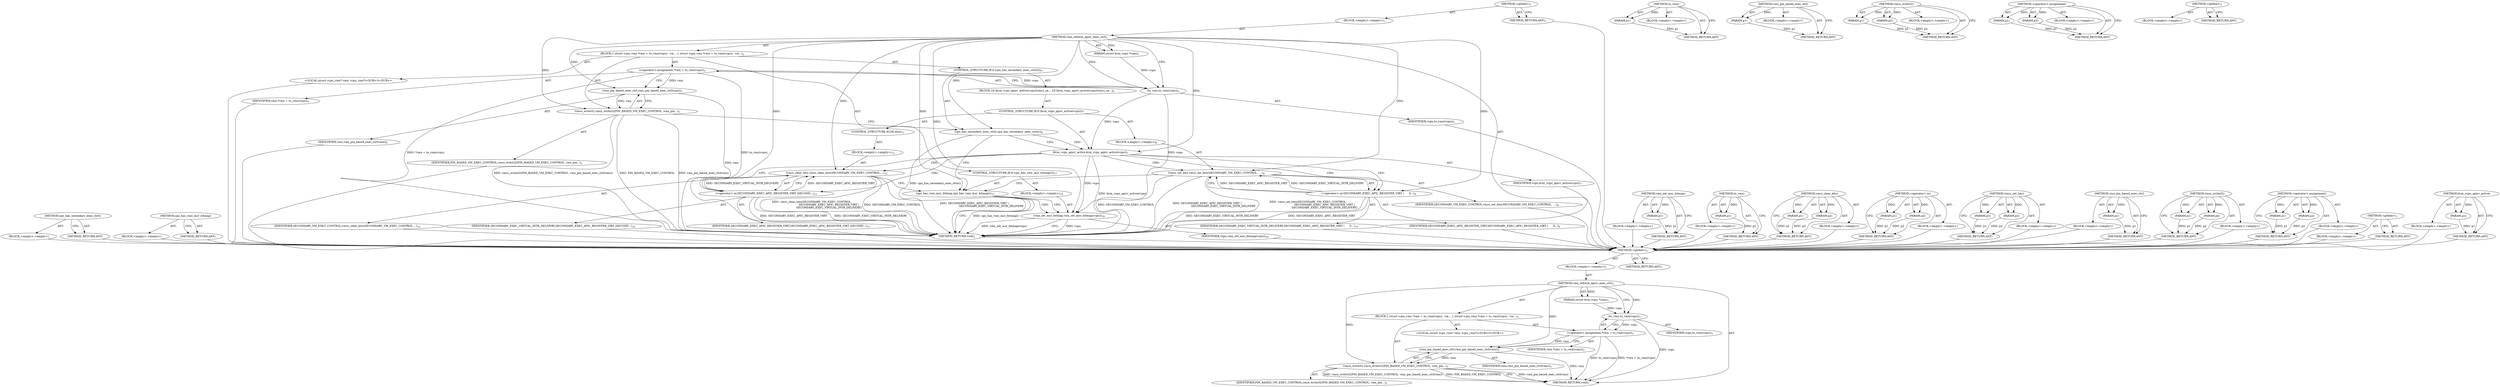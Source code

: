 digraph "kvm_vcpu_apicv_active" {
vulnerable_6 [label=<(METHOD,&lt;global&gt;)<SUB>1</SUB>>];
vulnerable_7 [label=<(BLOCK,&lt;empty&gt;,&lt;empty&gt;)<SUB>1</SUB>>];
vulnerable_8 [label=<(METHOD,vmx_refresh_apicv_exec_ctrl)<SUB>1</SUB>>];
vulnerable_9 [label=<(PARAM,struct kvm_vcpu *vcpu)<SUB>1</SUB>>];
vulnerable_10 [label=<(BLOCK,{
 	struct vcpu_vmx *vmx = to_vmx(vcpu);
 
 	vm...,{
 	struct vcpu_vmx *vmx = to_vmx(vcpu);
 
 	vm...)<SUB>2</SUB>>];
vulnerable_11 [label="<(LOCAL,struct vcpu_vmx* vmx: vcpu_vmx*)<SUB>3</SUB>>"];
vulnerable_12 [label=<(&lt;operator&gt;.assignment,*vmx = to_vmx(vcpu))<SUB>3</SUB>>];
vulnerable_13 [label=<(IDENTIFIER,vmx,*vmx = to_vmx(vcpu))<SUB>3</SUB>>];
vulnerable_14 [label=<(to_vmx,to_vmx(vcpu))<SUB>3</SUB>>];
vulnerable_15 [label=<(IDENTIFIER,vcpu,to_vmx(vcpu))<SUB>3</SUB>>];
vulnerable_16 [label=<(vmcs_write32,vmcs_write32(PIN_BASED_VM_EXEC_CONTROL, vmx_pin...)<SUB>5</SUB>>];
vulnerable_17 [label=<(IDENTIFIER,PIN_BASED_VM_EXEC_CONTROL,vmcs_write32(PIN_BASED_VM_EXEC_CONTROL, vmx_pin...)<SUB>5</SUB>>];
vulnerable_18 [label=<(vmx_pin_based_exec_ctrl,vmx_pin_based_exec_ctrl(vmx))<SUB>5</SUB>>];
vulnerable_19 [label=<(IDENTIFIER,vmx,vmx_pin_based_exec_ctrl(vmx))<SUB>5</SUB>>];
vulnerable_20 [label=<(METHOD_RETURN,void)<SUB>1</SUB>>];
vulnerable_22 [label=<(METHOD_RETURN,ANY)<SUB>1</SUB>>];
vulnerable_44 [label=<(METHOD,to_vmx)>];
vulnerable_45 [label=<(PARAM,p1)>];
vulnerable_46 [label=<(BLOCK,&lt;empty&gt;,&lt;empty&gt;)>];
vulnerable_47 [label=<(METHOD_RETURN,ANY)>];
vulnerable_53 [label=<(METHOD,vmx_pin_based_exec_ctrl)>];
vulnerable_54 [label=<(PARAM,p1)>];
vulnerable_55 [label=<(BLOCK,&lt;empty&gt;,&lt;empty&gt;)>];
vulnerable_56 [label=<(METHOD_RETURN,ANY)>];
vulnerable_48 [label=<(METHOD,vmcs_write32)>];
vulnerable_49 [label=<(PARAM,p1)>];
vulnerable_50 [label=<(PARAM,p2)>];
vulnerable_51 [label=<(BLOCK,&lt;empty&gt;,&lt;empty&gt;)>];
vulnerable_52 [label=<(METHOD_RETURN,ANY)>];
vulnerable_39 [label=<(METHOD,&lt;operator&gt;.assignment)>];
vulnerable_40 [label=<(PARAM,p1)>];
vulnerable_41 [label=<(PARAM,p2)>];
vulnerable_42 [label=<(BLOCK,&lt;empty&gt;,&lt;empty&gt;)>];
vulnerable_43 [label=<(METHOD_RETURN,ANY)>];
vulnerable_33 [label=<(METHOD,&lt;global&gt;)<SUB>1</SUB>>];
vulnerable_34 [label=<(BLOCK,&lt;empty&gt;,&lt;empty&gt;)>];
vulnerable_35 [label=<(METHOD_RETURN,ANY)>];
fixed_81 [label=<(METHOD,cpu_has_secondary_exec_ctrls)>];
fixed_82 [label=<(BLOCK,&lt;empty&gt;,&lt;empty&gt;)>];
fixed_83 [label=<(METHOD_RETURN,ANY)>];
fixed_103 [label=<(METHOD,cpu_has_vmx_msr_bitmap)>];
fixed_104 [label=<(BLOCK,&lt;empty&gt;,&lt;empty&gt;)>];
fixed_105 [label=<(METHOD_RETURN,ANY)>];
fixed_6 [label=<(METHOD,&lt;global&gt;)<SUB>1</SUB>>];
fixed_7 [label=<(BLOCK,&lt;empty&gt;,&lt;empty&gt;)<SUB>1</SUB>>];
fixed_8 [label=<(METHOD,vmx_refresh_apicv_exec_ctrl)<SUB>1</SUB>>];
fixed_9 [label=<(PARAM,struct kvm_vcpu *vcpu)<SUB>1</SUB>>];
fixed_10 [label=<(BLOCK,{
 	struct vcpu_vmx *vmx = to_vmx(vcpu);
 
 	vm...,{
 	struct vcpu_vmx *vmx = to_vmx(vcpu);
 
 	vm...)<SUB>2</SUB>>];
fixed_11 [label="<(LOCAL,struct vcpu_vmx* vmx: vcpu_vmx*)<SUB>3</SUB>>"];
fixed_12 [label=<(&lt;operator&gt;.assignment,*vmx = to_vmx(vcpu))<SUB>3</SUB>>];
fixed_13 [label=<(IDENTIFIER,vmx,*vmx = to_vmx(vcpu))<SUB>3</SUB>>];
fixed_14 [label=<(to_vmx,to_vmx(vcpu))<SUB>3</SUB>>];
fixed_15 [label=<(IDENTIFIER,vcpu,to_vmx(vcpu))<SUB>3</SUB>>];
fixed_16 [label=<(vmcs_write32,vmcs_write32(PIN_BASED_VM_EXEC_CONTROL, vmx_pin...)<SUB>5</SUB>>];
fixed_17 [label=<(IDENTIFIER,PIN_BASED_VM_EXEC_CONTROL,vmcs_write32(PIN_BASED_VM_EXEC_CONTROL, vmx_pin...)<SUB>5</SUB>>];
fixed_18 [label=<(vmx_pin_based_exec_ctrl,vmx_pin_based_exec_ctrl(vmx))<SUB>5</SUB>>];
fixed_19 [label=<(IDENTIFIER,vmx,vmx_pin_based_exec_ctrl(vmx))<SUB>5</SUB>>];
fixed_20 [label=<(CONTROL_STRUCTURE,IF,if (cpu_has_secondary_exec_ctrls()))<SUB>6</SUB>>];
fixed_21 [label=<(cpu_has_secondary_exec_ctrls,cpu_has_secondary_exec_ctrls())<SUB>6</SUB>>];
fixed_22 [label=<(BLOCK,{
		if (kvm_vcpu_apicv_active(vcpu))
			vmcs_se...,{
		if (kvm_vcpu_apicv_active(vcpu))
			vmcs_se...)<SUB>6</SUB>>];
fixed_23 [label=<(CONTROL_STRUCTURE,IF,if (kvm_vcpu_apicv_active(vcpu)))<SUB>7</SUB>>];
fixed_24 [label=<(kvm_vcpu_apicv_active,kvm_vcpu_apicv_active(vcpu))<SUB>7</SUB>>];
fixed_25 [label=<(IDENTIFIER,vcpu,kvm_vcpu_apicv_active(vcpu))<SUB>7</SUB>>];
fixed_26 [label=<(BLOCK,&lt;empty&gt;,&lt;empty&gt;)<SUB>8</SUB>>];
fixed_27 [label=<(vmcs_set_bits,vmcs_set_bits(SECONDARY_VM_EXEC_CONTROL,
				  ...)<SUB>8</SUB>>];
fixed_28 [label=<(IDENTIFIER,SECONDARY_VM_EXEC_CONTROL,vmcs_set_bits(SECONDARY_VM_EXEC_CONTROL,
				  ...)<SUB>8</SUB>>];
fixed_29 [label=<(&lt;operator&gt;.or,SECONDARY_EXEC_APIC_REGISTER_VIRT |
				      S...)<SUB>9</SUB>>];
fixed_30 [label=<(IDENTIFIER,SECONDARY_EXEC_APIC_REGISTER_VIRT,SECONDARY_EXEC_APIC_REGISTER_VIRT |
				      S...)<SUB>9</SUB>>];
fixed_31 [label=<(IDENTIFIER,SECONDARY_EXEC_VIRTUAL_INTR_DELIVERY,SECONDARY_EXEC_APIC_REGISTER_VIRT |
				      S...)<SUB>10</SUB>>];
fixed_32 [label=<(CONTROL_STRUCTURE,ELSE,else)<SUB>12</SUB>>];
fixed_33 [label=<(BLOCK,&lt;empty&gt;,&lt;empty&gt;)<SUB>12</SUB>>];
fixed_34 [label=<(vmcs_clear_bits,vmcs_clear_bits(SECONDARY_VM_EXEC_CONTROL,
				...)<SUB>12</SUB>>];
fixed_35 [label=<(IDENTIFIER,SECONDARY_VM_EXEC_CONTROL,vmcs_clear_bits(SECONDARY_VM_EXEC_CONTROL,
				...)<SUB>12</SUB>>];
fixed_36 [label=<(&lt;operator&gt;.or,SECONDARY_EXEC_APIC_REGISTER_VIRT |
					SECOND...)<SUB>13</SUB>>];
fixed_37 [label=<(IDENTIFIER,SECONDARY_EXEC_APIC_REGISTER_VIRT,SECONDARY_EXEC_APIC_REGISTER_VIRT |
					SECOND...)<SUB>13</SUB>>];
fixed_38 [label=<(IDENTIFIER,SECONDARY_EXEC_VIRTUAL_INTR_DELIVERY,SECONDARY_EXEC_APIC_REGISTER_VIRT |
					SECOND...)<SUB>14</SUB>>];
fixed_39 [label=<(CONTROL_STRUCTURE,IF,if (cpu_has_vmx_msr_bitmap()))<SUB>17</SUB>>];
fixed_40 [label=<(cpu_has_vmx_msr_bitmap,cpu_has_vmx_msr_bitmap())<SUB>17</SUB>>];
fixed_41 [label=<(BLOCK,&lt;empty&gt;,&lt;empty&gt;)<SUB>18</SUB>>];
fixed_42 [label=<(vmx_set_msr_bitmap,vmx_set_msr_bitmap(vcpu))<SUB>18</SUB>>];
fixed_43 [label=<(IDENTIFIER,vcpu,vmx_set_msr_bitmap(vcpu))<SUB>18</SUB>>];
fixed_44 [label=<(METHOD_RETURN,void)<SUB>1</SUB>>];
fixed_46 [label=<(METHOD_RETURN,ANY)<SUB>1</SUB>>];
fixed_106 [label=<(METHOD,vmx_set_msr_bitmap)>];
fixed_107 [label=<(PARAM,p1)>];
fixed_108 [label=<(BLOCK,&lt;empty&gt;,&lt;empty&gt;)>];
fixed_109 [label=<(METHOD_RETURN,ANY)>];
fixed_68 [label=<(METHOD,to_vmx)>];
fixed_69 [label=<(PARAM,p1)>];
fixed_70 [label=<(BLOCK,&lt;empty&gt;,&lt;empty&gt;)>];
fixed_71 [label=<(METHOD_RETURN,ANY)>];
fixed_98 [label=<(METHOD,vmcs_clear_bits)>];
fixed_99 [label=<(PARAM,p1)>];
fixed_100 [label=<(PARAM,p2)>];
fixed_101 [label=<(BLOCK,&lt;empty&gt;,&lt;empty&gt;)>];
fixed_102 [label=<(METHOD_RETURN,ANY)>];
fixed_93 [label=<(METHOD,&lt;operator&gt;.or)>];
fixed_94 [label=<(PARAM,p1)>];
fixed_95 [label=<(PARAM,p2)>];
fixed_96 [label=<(BLOCK,&lt;empty&gt;,&lt;empty&gt;)>];
fixed_97 [label=<(METHOD_RETURN,ANY)>];
fixed_88 [label=<(METHOD,vmcs_set_bits)>];
fixed_89 [label=<(PARAM,p1)>];
fixed_90 [label=<(PARAM,p2)>];
fixed_91 [label=<(BLOCK,&lt;empty&gt;,&lt;empty&gt;)>];
fixed_92 [label=<(METHOD_RETURN,ANY)>];
fixed_77 [label=<(METHOD,vmx_pin_based_exec_ctrl)>];
fixed_78 [label=<(PARAM,p1)>];
fixed_79 [label=<(BLOCK,&lt;empty&gt;,&lt;empty&gt;)>];
fixed_80 [label=<(METHOD_RETURN,ANY)>];
fixed_72 [label=<(METHOD,vmcs_write32)>];
fixed_73 [label=<(PARAM,p1)>];
fixed_74 [label=<(PARAM,p2)>];
fixed_75 [label=<(BLOCK,&lt;empty&gt;,&lt;empty&gt;)>];
fixed_76 [label=<(METHOD_RETURN,ANY)>];
fixed_63 [label=<(METHOD,&lt;operator&gt;.assignment)>];
fixed_64 [label=<(PARAM,p1)>];
fixed_65 [label=<(PARAM,p2)>];
fixed_66 [label=<(BLOCK,&lt;empty&gt;,&lt;empty&gt;)>];
fixed_67 [label=<(METHOD_RETURN,ANY)>];
fixed_57 [label=<(METHOD,&lt;global&gt;)<SUB>1</SUB>>];
fixed_58 [label=<(BLOCK,&lt;empty&gt;,&lt;empty&gt;)>];
fixed_59 [label=<(METHOD_RETURN,ANY)>];
fixed_84 [label=<(METHOD,kvm_vcpu_apicv_active)>];
fixed_85 [label=<(PARAM,p1)>];
fixed_86 [label=<(BLOCK,&lt;empty&gt;,&lt;empty&gt;)>];
fixed_87 [label=<(METHOD_RETURN,ANY)>];
vulnerable_6 -> vulnerable_7  [key=0, label="AST: "];
vulnerable_6 -> vulnerable_22  [key=0, label="AST: "];
vulnerable_6 -> vulnerable_22  [key=1, label="CFG: "];
vulnerable_7 -> vulnerable_8  [key=0, label="AST: "];
vulnerable_8 -> vulnerable_9  [key=0, label="AST: "];
vulnerable_8 -> vulnerable_9  [key=1, label="DDG: "];
vulnerable_8 -> vulnerable_10  [key=0, label="AST: "];
vulnerable_8 -> vulnerable_20  [key=0, label="AST: "];
vulnerable_8 -> vulnerable_14  [key=0, label="CFG: "];
vulnerable_8 -> vulnerable_14  [key=1, label="DDG: "];
vulnerable_8 -> vulnerable_16  [key=0, label="DDG: "];
vulnerable_8 -> vulnerable_18  [key=0, label="DDG: "];
vulnerable_9 -> vulnerable_14  [key=0, label="DDG: vcpu"];
vulnerable_10 -> vulnerable_11  [key=0, label="AST: "];
vulnerable_10 -> vulnerable_12  [key=0, label="AST: "];
vulnerable_10 -> vulnerable_16  [key=0, label="AST: "];
vulnerable_12 -> vulnerable_13  [key=0, label="AST: "];
vulnerable_12 -> vulnerable_14  [key=0, label="AST: "];
vulnerable_12 -> vulnerable_18  [key=0, label="CFG: "];
vulnerable_12 -> vulnerable_18  [key=1, label="DDG: vmx"];
vulnerable_12 -> vulnerable_20  [key=0, label="DDG: to_vmx(vcpu)"];
vulnerable_12 -> vulnerable_20  [key=1, label="DDG: *vmx = to_vmx(vcpu)"];
vulnerable_14 -> vulnerable_15  [key=0, label="AST: "];
vulnerable_14 -> vulnerable_12  [key=0, label="CFG: "];
vulnerable_14 -> vulnerable_12  [key=1, label="DDG: vcpu"];
vulnerable_14 -> vulnerable_20  [key=0, label="DDG: vcpu"];
vulnerable_16 -> vulnerable_17  [key=0, label="AST: "];
vulnerable_16 -> vulnerable_18  [key=0, label="AST: "];
vulnerable_16 -> vulnerable_20  [key=0, label="CFG: "];
vulnerable_16 -> vulnerable_20  [key=1, label="DDG: vmx_pin_based_exec_ctrl(vmx)"];
vulnerable_16 -> vulnerable_20  [key=2, label="DDG: vmcs_write32(PIN_BASED_VM_EXEC_CONTROL, vmx_pin_based_exec_ctrl(vmx))"];
vulnerable_16 -> vulnerable_20  [key=3, label="DDG: PIN_BASED_VM_EXEC_CONTROL"];
vulnerable_18 -> vulnerable_19  [key=0, label="AST: "];
vulnerable_18 -> vulnerable_16  [key=0, label="CFG: "];
vulnerable_18 -> vulnerable_16  [key=1, label="DDG: vmx"];
vulnerable_18 -> vulnerable_20  [key=0, label="DDG: vmx"];
vulnerable_44 -> vulnerable_45  [key=0, label="AST: "];
vulnerable_44 -> vulnerable_45  [key=1, label="DDG: "];
vulnerable_44 -> vulnerable_46  [key=0, label="AST: "];
vulnerable_44 -> vulnerable_47  [key=0, label="AST: "];
vulnerable_44 -> vulnerable_47  [key=1, label="CFG: "];
vulnerable_45 -> vulnerable_47  [key=0, label="DDG: p1"];
vulnerable_53 -> vulnerable_54  [key=0, label="AST: "];
vulnerable_53 -> vulnerable_54  [key=1, label="DDG: "];
vulnerable_53 -> vulnerable_55  [key=0, label="AST: "];
vulnerable_53 -> vulnerable_56  [key=0, label="AST: "];
vulnerable_53 -> vulnerable_56  [key=1, label="CFG: "];
vulnerable_54 -> vulnerable_56  [key=0, label="DDG: p1"];
vulnerable_48 -> vulnerable_49  [key=0, label="AST: "];
vulnerable_48 -> vulnerable_49  [key=1, label="DDG: "];
vulnerable_48 -> vulnerable_51  [key=0, label="AST: "];
vulnerable_48 -> vulnerable_50  [key=0, label="AST: "];
vulnerable_48 -> vulnerable_50  [key=1, label="DDG: "];
vulnerable_48 -> vulnerable_52  [key=0, label="AST: "];
vulnerable_48 -> vulnerable_52  [key=1, label="CFG: "];
vulnerable_49 -> vulnerable_52  [key=0, label="DDG: p1"];
vulnerable_50 -> vulnerable_52  [key=0, label="DDG: p2"];
vulnerable_39 -> vulnerable_40  [key=0, label="AST: "];
vulnerable_39 -> vulnerable_40  [key=1, label="DDG: "];
vulnerable_39 -> vulnerable_42  [key=0, label="AST: "];
vulnerable_39 -> vulnerable_41  [key=0, label="AST: "];
vulnerable_39 -> vulnerable_41  [key=1, label="DDG: "];
vulnerable_39 -> vulnerable_43  [key=0, label="AST: "];
vulnerable_39 -> vulnerable_43  [key=1, label="CFG: "];
vulnerable_40 -> vulnerable_43  [key=0, label="DDG: p1"];
vulnerable_41 -> vulnerable_43  [key=0, label="DDG: p2"];
vulnerable_33 -> vulnerable_34  [key=0, label="AST: "];
vulnerable_33 -> vulnerable_35  [key=0, label="AST: "];
vulnerable_33 -> vulnerable_35  [key=1, label="CFG: "];
fixed_81 -> fixed_82  [key=0, label="AST: "];
fixed_81 -> fixed_83  [key=0, label="AST: "];
fixed_81 -> fixed_83  [key=1, label="CFG: "];
fixed_82 -> vulnerable_6  [key=0];
fixed_83 -> vulnerable_6  [key=0];
fixed_103 -> fixed_104  [key=0, label="AST: "];
fixed_103 -> fixed_105  [key=0, label="AST: "];
fixed_103 -> fixed_105  [key=1, label="CFG: "];
fixed_104 -> vulnerable_6  [key=0];
fixed_105 -> vulnerable_6  [key=0];
fixed_6 -> fixed_7  [key=0, label="AST: "];
fixed_6 -> fixed_46  [key=0, label="AST: "];
fixed_6 -> fixed_46  [key=1, label="CFG: "];
fixed_7 -> fixed_8  [key=0, label="AST: "];
fixed_8 -> fixed_9  [key=0, label="AST: "];
fixed_8 -> fixed_9  [key=1, label="DDG: "];
fixed_8 -> fixed_10  [key=0, label="AST: "];
fixed_8 -> fixed_44  [key=0, label="AST: "];
fixed_8 -> fixed_14  [key=0, label="CFG: "];
fixed_8 -> fixed_14  [key=1, label="DDG: "];
fixed_8 -> fixed_16  [key=0, label="DDG: "];
fixed_8 -> fixed_21  [key=0, label="DDG: "];
fixed_8 -> fixed_40  [key=0, label="DDG: "];
fixed_8 -> fixed_18  [key=0, label="DDG: "];
fixed_8 -> fixed_42  [key=0, label="DDG: "];
fixed_8 -> fixed_24  [key=0, label="DDG: "];
fixed_8 -> fixed_27  [key=0, label="DDG: "];
fixed_8 -> fixed_29  [key=0, label="DDG: "];
fixed_8 -> fixed_34  [key=0, label="DDG: "];
fixed_8 -> fixed_36  [key=0, label="DDG: "];
fixed_9 -> fixed_14  [key=0, label="DDG: vcpu"];
fixed_10 -> fixed_11  [key=0, label="AST: "];
fixed_10 -> fixed_12  [key=0, label="AST: "];
fixed_10 -> fixed_16  [key=0, label="AST: "];
fixed_10 -> fixed_20  [key=0, label="AST: "];
fixed_10 -> fixed_39  [key=0, label="AST: "];
fixed_11 -> vulnerable_6  [key=0];
fixed_12 -> fixed_13  [key=0, label="AST: "];
fixed_12 -> fixed_14  [key=0, label="AST: "];
fixed_12 -> fixed_18  [key=0, label="CFG: "];
fixed_12 -> fixed_18  [key=1, label="DDG: vmx"];
fixed_12 -> fixed_44  [key=0, label="DDG: to_vmx(vcpu)"];
fixed_12 -> fixed_44  [key=1, label="DDG: *vmx = to_vmx(vcpu)"];
fixed_13 -> vulnerable_6  [key=0];
fixed_14 -> fixed_15  [key=0, label="AST: "];
fixed_14 -> fixed_12  [key=0, label="CFG: "];
fixed_14 -> fixed_12  [key=1, label="DDG: vcpu"];
fixed_14 -> fixed_42  [key=0, label="DDG: vcpu"];
fixed_14 -> fixed_24  [key=0, label="DDG: vcpu"];
fixed_15 -> vulnerable_6  [key=0];
fixed_16 -> fixed_17  [key=0, label="AST: "];
fixed_16 -> fixed_18  [key=0, label="AST: "];
fixed_16 -> fixed_21  [key=0, label="CFG: "];
fixed_16 -> fixed_44  [key=0, label="DDG: vmx_pin_based_exec_ctrl(vmx)"];
fixed_16 -> fixed_44  [key=1, label="DDG: vmcs_write32(PIN_BASED_VM_EXEC_CONTROL, vmx_pin_based_exec_ctrl(vmx))"];
fixed_16 -> fixed_44  [key=2, label="DDG: PIN_BASED_VM_EXEC_CONTROL"];
fixed_17 -> vulnerable_6  [key=0];
fixed_18 -> fixed_19  [key=0, label="AST: "];
fixed_18 -> fixed_16  [key=0, label="CFG: "];
fixed_18 -> fixed_16  [key=1, label="DDG: vmx"];
fixed_18 -> fixed_44  [key=0, label="DDG: vmx"];
fixed_19 -> vulnerable_6  [key=0];
fixed_20 -> fixed_21  [key=0, label="AST: "];
fixed_20 -> fixed_22  [key=0, label="AST: "];
fixed_21 -> fixed_40  [key=0, label="CFG: "];
fixed_21 -> fixed_24  [key=0, label="CFG: "];
fixed_21 -> fixed_24  [key=1, label="CDG: "];
fixed_21 -> fixed_44  [key=0, label="DDG: cpu_has_secondary_exec_ctrls()"];
fixed_22 -> fixed_23  [key=0, label="AST: "];
fixed_23 -> fixed_24  [key=0, label="AST: "];
fixed_23 -> fixed_26  [key=0, label="AST: "];
fixed_23 -> fixed_32  [key=0, label="AST: "];
fixed_24 -> fixed_25  [key=0, label="AST: "];
fixed_24 -> fixed_29  [key=0, label="CFG: "];
fixed_24 -> fixed_29  [key=1, label="CDG: "];
fixed_24 -> fixed_36  [key=0, label="CFG: "];
fixed_24 -> fixed_36  [key=1, label="CDG: "];
fixed_24 -> fixed_44  [key=0, label="DDG: kvm_vcpu_apicv_active(vcpu)"];
fixed_24 -> fixed_42  [key=0, label="DDG: vcpu"];
fixed_24 -> fixed_34  [key=0, label="CDG: "];
fixed_24 -> fixed_27  [key=0, label="CDG: "];
fixed_25 -> vulnerable_6  [key=0];
fixed_26 -> fixed_27  [key=0, label="AST: "];
fixed_27 -> fixed_28  [key=0, label="AST: "];
fixed_27 -> fixed_29  [key=0, label="AST: "];
fixed_27 -> fixed_40  [key=0, label="CFG: "];
fixed_27 -> fixed_44  [key=0, label="DDG: SECONDARY_VM_EXEC_CONTROL"];
fixed_27 -> fixed_44  [key=1, label="DDG: SECONDARY_EXEC_APIC_REGISTER_VIRT |
				      SECONDARY_EXEC_VIRTUAL_INTR_DELIVERY"];
fixed_27 -> fixed_44  [key=2, label="DDG: vmcs_set_bits(SECONDARY_VM_EXEC_CONTROL,
				      SECONDARY_EXEC_APIC_REGISTER_VIRT |
				      SECONDARY_EXEC_VIRTUAL_INTR_DELIVERY)"];
fixed_28 -> vulnerable_6  [key=0];
fixed_29 -> fixed_30  [key=0, label="AST: "];
fixed_29 -> fixed_31  [key=0, label="AST: "];
fixed_29 -> fixed_27  [key=0, label="CFG: "];
fixed_29 -> fixed_27  [key=1, label="DDG: SECONDARY_EXEC_APIC_REGISTER_VIRT"];
fixed_29 -> fixed_27  [key=2, label="DDG: SECONDARY_EXEC_VIRTUAL_INTR_DELIVERY"];
fixed_29 -> fixed_44  [key=0, label="DDG: SECONDARY_EXEC_APIC_REGISTER_VIRT"];
fixed_29 -> fixed_44  [key=1, label="DDG: SECONDARY_EXEC_VIRTUAL_INTR_DELIVERY"];
fixed_30 -> vulnerable_6  [key=0];
fixed_31 -> vulnerable_6  [key=0];
fixed_32 -> fixed_33  [key=0, label="AST: "];
fixed_33 -> fixed_34  [key=0, label="AST: "];
fixed_34 -> fixed_35  [key=0, label="AST: "];
fixed_34 -> fixed_36  [key=0, label="AST: "];
fixed_34 -> fixed_40  [key=0, label="CFG: "];
fixed_34 -> fixed_44  [key=0, label="DDG: SECONDARY_VM_EXEC_CONTROL"];
fixed_34 -> fixed_44  [key=1, label="DDG: SECONDARY_EXEC_APIC_REGISTER_VIRT |
					SECONDARY_EXEC_VIRTUAL_INTR_DELIVERY"];
fixed_34 -> fixed_44  [key=2, label="DDG: vmcs_clear_bits(SECONDARY_VM_EXEC_CONTROL,
					SECONDARY_EXEC_APIC_REGISTER_VIRT |
					SECONDARY_EXEC_VIRTUAL_INTR_DELIVERY)"];
fixed_35 -> vulnerable_6  [key=0];
fixed_36 -> fixed_37  [key=0, label="AST: "];
fixed_36 -> fixed_38  [key=0, label="AST: "];
fixed_36 -> fixed_34  [key=0, label="CFG: "];
fixed_36 -> fixed_34  [key=1, label="DDG: SECONDARY_EXEC_APIC_REGISTER_VIRT"];
fixed_36 -> fixed_34  [key=2, label="DDG: SECONDARY_EXEC_VIRTUAL_INTR_DELIVERY"];
fixed_36 -> fixed_44  [key=0, label="DDG: SECONDARY_EXEC_APIC_REGISTER_VIRT"];
fixed_36 -> fixed_44  [key=1, label="DDG: SECONDARY_EXEC_VIRTUAL_INTR_DELIVERY"];
fixed_37 -> vulnerable_6  [key=0];
fixed_38 -> vulnerable_6  [key=0];
fixed_39 -> fixed_40  [key=0, label="AST: "];
fixed_39 -> fixed_41  [key=0, label="AST: "];
fixed_40 -> fixed_44  [key=0, label="CFG: "];
fixed_40 -> fixed_44  [key=1, label="DDG: cpu_has_vmx_msr_bitmap()"];
fixed_40 -> fixed_42  [key=0, label="CFG: "];
fixed_40 -> fixed_42  [key=1, label="CDG: "];
fixed_41 -> fixed_42  [key=0, label="AST: "];
fixed_42 -> fixed_43  [key=0, label="AST: "];
fixed_42 -> fixed_44  [key=0, label="CFG: "];
fixed_42 -> fixed_44  [key=1, label="DDG: vcpu"];
fixed_42 -> fixed_44  [key=2, label="DDG: vmx_set_msr_bitmap(vcpu)"];
fixed_43 -> vulnerable_6  [key=0];
fixed_44 -> vulnerable_6  [key=0];
fixed_46 -> vulnerable_6  [key=0];
fixed_106 -> fixed_107  [key=0, label="AST: "];
fixed_106 -> fixed_107  [key=1, label="DDG: "];
fixed_106 -> fixed_108  [key=0, label="AST: "];
fixed_106 -> fixed_109  [key=0, label="AST: "];
fixed_106 -> fixed_109  [key=1, label="CFG: "];
fixed_107 -> fixed_109  [key=0, label="DDG: p1"];
fixed_108 -> vulnerable_6  [key=0];
fixed_109 -> vulnerable_6  [key=0];
fixed_68 -> fixed_69  [key=0, label="AST: "];
fixed_68 -> fixed_69  [key=1, label="DDG: "];
fixed_68 -> fixed_70  [key=0, label="AST: "];
fixed_68 -> fixed_71  [key=0, label="AST: "];
fixed_68 -> fixed_71  [key=1, label="CFG: "];
fixed_69 -> fixed_71  [key=0, label="DDG: p1"];
fixed_70 -> vulnerable_6  [key=0];
fixed_71 -> vulnerable_6  [key=0];
fixed_98 -> fixed_99  [key=0, label="AST: "];
fixed_98 -> fixed_99  [key=1, label="DDG: "];
fixed_98 -> fixed_101  [key=0, label="AST: "];
fixed_98 -> fixed_100  [key=0, label="AST: "];
fixed_98 -> fixed_100  [key=1, label="DDG: "];
fixed_98 -> fixed_102  [key=0, label="AST: "];
fixed_98 -> fixed_102  [key=1, label="CFG: "];
fixed_99 -> fixed_102  [key=0, label="DDG: p1"];
fixed_100 -> fixed_102  [key=0, label="DDG: p2"];
fixed_101 -> vulnerable_6  [key=0];
fixed_102 -> vulnerable_6  [key=0];
fixed_93 -> fixed_94  [key=0, label="AST: "];
fixed_93 -> fixed_94  [key=1, label="DDG: "];
fixed_93 -> fixed_96  [key=0, label="AST: "];
fixed_93 -> fixed_95  [key=0, label="AST: "];
fixed_93 -> fixed_95  [key=1, label="DDG: "];
fixed_93 -> fixed_97  [key=0, label="AST: "];
fixed_93 -> fixed_97  [key=1, label="CFG: "];
fixed_94 -> fixed_97  [key=0, label="DDG: p1"];
fixed_95 -> fixed_97  [key=0, label="DDG: p2"];
fixed_96 -> vulnerable_6  [key=0];
fixed_97 -> vulnerable_6  [key=0];
fixed_88 -> fixed_89  [key=0, label="AST: "];
fixed_88 -> fixed_89  [key=1, label="DDG: "];
fixed_88 -> fixed_91  [key=0, label="AST: "];
fixed_88 -> fixed_90  [key=0, label="AST: "];
fixed_88 -> fixed_90  [key=1, label="DDG: "];
fixed_88 -> fixed_92  [key=0, label="AST: "];
fixed_88 -> fixed_92  [key=1, label="CFG: "];
fixed_89 -> fixed_92  [key=0, label="DDG: p1"];
fixed_90 -> fixed_92  [key=0, label="DDG: p2"];
fixed_91 -> vulnerable_6  [key=0];
fixed_92 -> vulnerable_6  [key=0];
fixed_77 -> fixed_78  [key=0, label="AST: "];
fixed_77 -> fixed_78  [key=1, label="DDG: "];
fixed_77 -> fixed_79  [key=0, label="AST: "];
fixed_77 -> fixed_80  [key=0, label="AST: "];
fixed_77 -> fixed_80  [key=1, label="CFG: "];
fixed_78 -> fixed_80  [key=0, label="DDG: p1"];
fixed_79 -> vulnerable_6  [key=0];
fixed_80 -> vulnerable_6  [key=0];
fixed_72 -> fixed_73  [key=0, label="AST: "];
fixed_72 -> fixed_73  [key=1, label="DDG: "];
fixed_72 -> fixed_75  [key=0, label="AST: "];
fixed_72 -> fixed_74  [key=0, label="AST: "];
fixed_72 -> fixed_74  [key=1, label="DDG: "];
fixed_72 -> fixed_76  [key=0, label="AST: "];
fixed_72 -> fixed_76  [key=1, label="CFG: "];
fixed_73 -> fixed_76  [key=0, label="DDG: p1"];
fixed_74 -> fixed_76  [key=0, label="DDG: p2"];
fixed_75 -> vulnerable_6  [key=0];
fixed_76 -> vulnerable_6  [key=0];
fixed_63 -> fixed_64  [key=0, label="AST: "];
fixed_63 -> fixed_64  [key=1, label="DDG: "];
fixed_63 -> fixed_66  [key=0, label="AST: "];
fixed_63 -> fixed_65  [key=0, label="AST: "];
fixed_63 -> fixed_65  [key=1, label="DDG: "];
fixed_63 -> fixed_67  [key=0, label="AST: "];
fixed_63 -> fixed_67  [key=1, label="CFG: "];
fixed_64 -> fixed_67  [key=0, label="DDG: p1"];
fixed_65 -> fixed_67  [key=0, label="DDG: p2"];
fixed_66 -> vulnerable_6  [key=0];
fixed_67 -> vulnerable_6  [key=0];
fixed_57 -> fixed_58  [key=0, label="AST: "];
fixed_57 -> fixed_59  [key=0, label="AST: "];
fixed_57 -> fixed_59  [key=1, label="CFG: "];
fixed_58 -> vulnerable_6  [key=0];
fixed_59 -> vulnerable_6  [key=0];
fixed_84 -> fixed_85  [key=0, label="AST: "];
fixed_84 -> fixed_85  [key=1, label="DDG: "];
fixed_84 -> fixed_86  [key=0, label="AST: "];
fixed_84 -> fixed_87  [key=0, label="AST: "];
fixed_84 -> fixed_87  [key=1, label="CFG: "];
fixed_85 -> fixed_87  [key=0, label="DDG: p1"];
fixed_86 -> vulnerable_6  [key=0];
fixed_87 -> vulnerable_6  [key=0];
}
